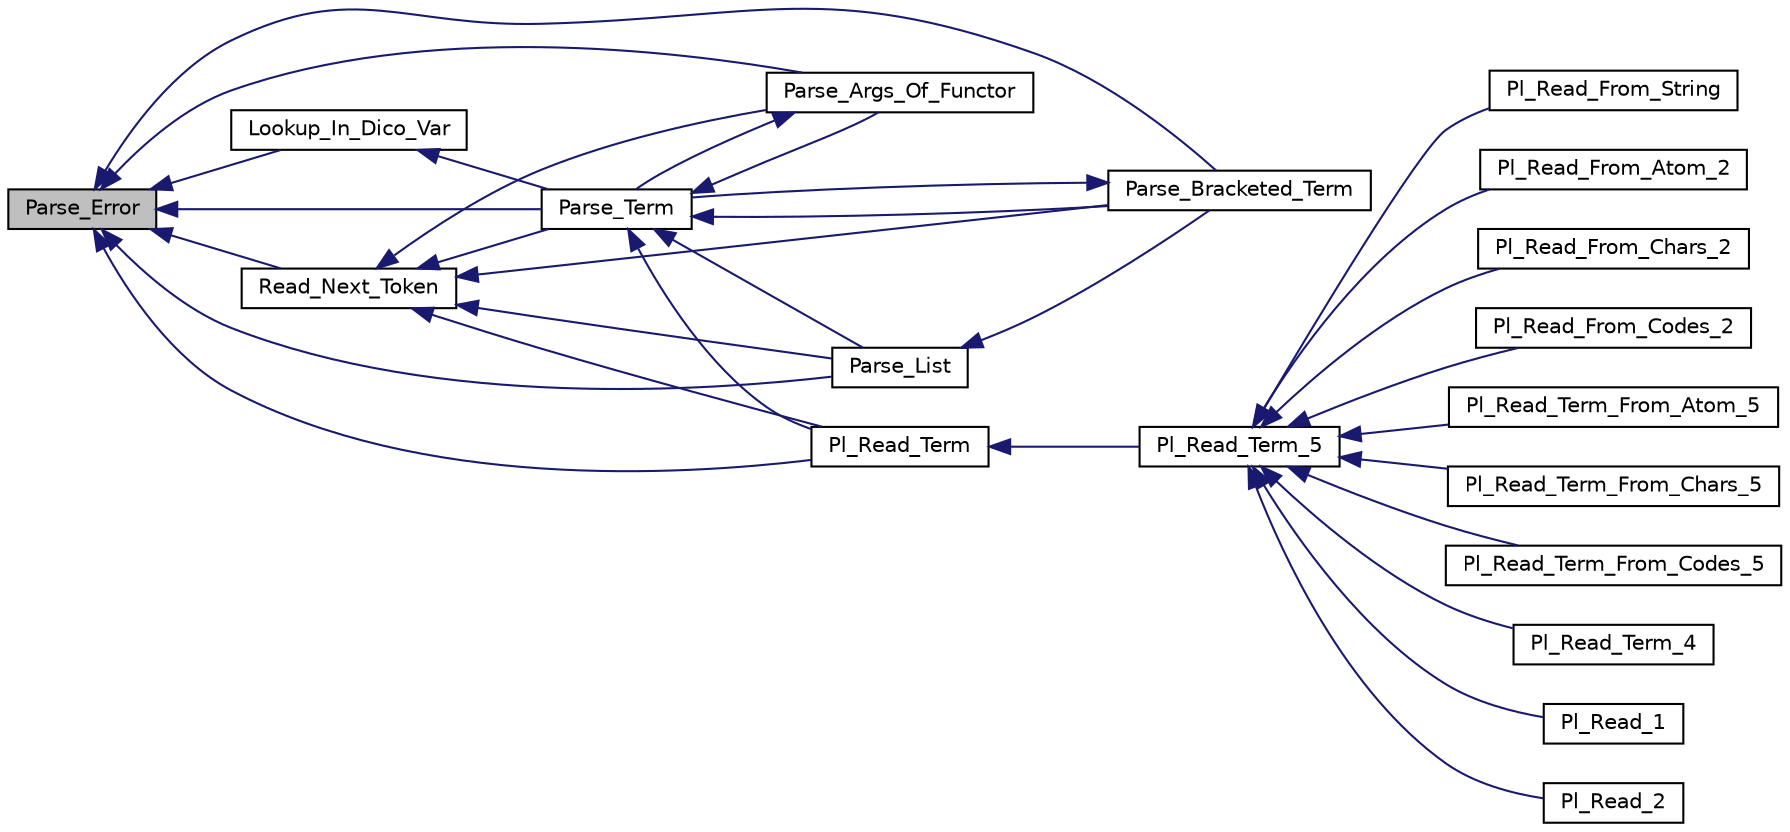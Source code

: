 digraph "Parse_Error"
{
  edge [fontname="Helvetica",fontsize="10",labelfontname="Helvetica",labelfontsize="10"];
  node [fontname="Helvetica",fontsize="10",shape=record];
  rankdir="LR";
  Node1 [label="Parse_Error",height=0.2,width=0.4,color="black", fillcolor="grey75", style="filled", fontcolor="black"];
  Node1 -> Node2 [dir="back",color="midnightblue",fontsize="10",style="solid"];
  Node2 [label="Read_Next_Token",height=0.2,width=0.4,color="black", fillcolor="white", style="filled",URL="$parse__supp_8c.html#a5168feee956bd33cc5cfdef4e1b98ce2"];
  Node2 -> Node3 [dir="back",color="midnightblue",fontsize="10",style="solid"];
  Node3 [label="Pl_Read_Term",height=0.2,width=0.4,color="black", fillcolor="white", style="filled",URL="$parse__supp_8h.html#a64d906da2798112a3c398b00f9741139"];
  Node3 -> Node4 [dir="back",color="midnightblue",fontsize="10",style="solid"];
  Node4 [label="Pl_Read_Term_5",height=0.2,width=0.4,color="black", fillcolor="white", style="filled",URL="$read__c_8c.html#ad383d406378b7b22f08a8382d1a80fb0"];
  Node4 -> Node5 [dir="back",color="midnightblue",fontsize="10",style="solid"];
  Node5 [label="Pl_Read_From_String",height=0.2,width=0.4,color="black", fillcolor="white", style="filled",URL="$const__io__c_8c.html#ab1870dca5b94f316ea69c739eb50a434"];
  Node4 -> Node6 [dir="back",color="midnightblue",fontsize="10",style="solid"];
  Node6 [label="Pl_Read_From_Atom_2",height=0.2,width=0.4,color="black", fillcolor="white", style="filled",URL="$const__io__c_8c.html#a75deece217063fb44a56e2e1e2111896"];
  Node4 -> Node7 [dir="back",color="midnightblue",fontsize="10",style="solid"];
  Node7 [label="Pl_Read_From_Chars_2",height=0.2,width=0.4,color="black", fillcolor="white", style="filled",URL="$const__io__c_8c.html#a4c0c2e76d2a48de5b1be98292298c3b1"];
  Node4 -> Node8 [dir="back",color="midnightblue",fontsize="10",style="solid"];
  Node8 [label="Pl_Read_From_Codes_2",height=0.2,width=0.4,color="black", fillcolor="white", style="filled",URL="$const__io__c_8c.html#a66a57821f6bc65641c878166b5c80c52"];
  Node4 -> Node9 [dir="back",color="midnightblue",fontsize="10",style="solid"];
  Node9 [label="Pl_Read_Term_From_Atom_5",height=0.2,width=0.4,color="black", fillcolor="white", style="filled",URL="$const__io__c_8c.html#aae76aaaee5268d487027179f43e796aa"];
  Node4 -> Node10 [dir="back",color="midnightblue",fontsize="10",style="solid"];
  Node10 [label="Pl_Read_Term_From_Chars_5",height=0.2,width=0.4,color="black", fillcolor="white", style="filled",URL="$const__io__c_8c.html#ad74775c98c90c1dd5b50e079d7e44a4d"];
  Node4 -> Node11 [dir="back",color="midnightblue",fontsize="10",style="solid"];
  Node11 [label="Pl_Read_Term_From_Codes_5",height=0.2,width=0.4,color="black", fillcolor="white", style="filled",URL="$const__io__c_8c.html#ae8b13c6f888f8c79bffa8e65a2c5b600"];
  Node4 -> Node12 [dir="back",color="midnightblue",fontsize="10",style="solid"];
  Node12 [label="Pl_Read_Term_4",height=0.2,width=0.4,color="black", fillcolor="white", style="filled",URL="$read__c_8c.html#ac5d31efcd05110182afee4d3d3a3c1da"];
  Node4 -> Node13 [dir="back",color="midnightblue",fontsize="10",style="solid"];
  Node13 [label="Pl_Read_1",height=0.2,width=0.4,color="black", fillcolor="white", style="filled",URL="$read__c_8c.html#a096f5ea03ecdb63b680501b55246e86d"];
  Node4 -> Node14 [dir="back",color="midnightblue",fontsize="10",style="solid"];
  Node14 [label="Pl_Read_2",height=0.2,width=0.4,color="black", fillcolor="white", style="filled",URL="$read__c_8c.html#a5875a10dde57265c7d0bbfe398c547a2"];
  Node2 -> Node15 [dir="back",color="midnightblue",fontsize="10",style="solid"];
  Node15 [label="Parse_Term",height=0.2,width=0.4,color="black", fillcolor="white", style="filled",URL="$parse__supp_8c.html#ae03e3588605a54ec801f9f52c3983921"];
  Node15 -> Node3 [dir="back",color="midnightblue",fontsize="10",style="solid"];
  Node15 -> Node16 [dir="back",color="midnightblue",fontsize="10",style="solid"];
  Node16 [label="Parse_Args_Of_Functor",height=0.2,width=0.4,color="black", fillcolor="white", style="filled",URL="$parse__supp_8c.html#a91129321b0656be20577914e71efd7fb"];
  Node16 -> Node15 [dir="back",color="midnightblue",fontsize="10",style="solid"];
  Node15 -> Node17 [dir="back",color="midnightblue",fontsize="10",style="solid"];
  Node17 [label="Parse_Bracketed_Term",height=0.2,width=0.4,color="black", fillcolor="white", style="filled",URL="$parse__supp_8c.html#a5279315d52439bb2d9142ce22451dd0f"];
  Node17 -> Node15 [dir="back",color="midnightblue",fontsize="10",style="solid"];
  Node15 -> Node18 [dir="back",color="midnightblue",fontsize="10",style="solid"];
  Node18 [label="Parse_List",height=0.2,width=0.4,color="black", fillcolor="white", style="filled",URL="$parse__supp_8c.html#ab52e6752bd14d107f8e3c6e9308c077b"];
  Node18 -> Node17 [dir="back",color="midnightblue",fontsize="10",style="solid"];
  Node2 -> Node16 [dir="back",color="midnightblue",fontsize="10",style="solid"];
  Node2 -> Node17 [dir="back",color="midnightblue",fontsize="10",style="solid"];
  Node2 -> Node18 [dir="back",color="midnightblue",fontsize="10",style="solid"];
  Node1 -> Node3 [dir="back",color="midnightblue",fontsize="10",style="solid"];
  Node1 -> Node15 [dir="back",color="midnightblue",fontsize="10",style="solid"];
  Node1 -> Node16 [dir="back",color="midnightblue",fontsize="10",style="solid"];
  Node1 -> Node17 [dir="back",color="midnightblue",fontsize="10",style="solid"];
  Node1 -> Node18 [dir="back",color="midnightblue",fontsize="10",style="solid"];
  Node1 -> Node19 [dir="back",color="midnightblue",fontsize="10",style="solid"];
  Node19 [label="Lookup_In_Dico_Var",height=0.2,width=0.4,color="black", fillcolor="white", style="filled",URL="$parse__supp_8c.html#a802708dfcbf898be4f1c39051c515b04"];
  Node19 -> Node15 [dir="back",color="midnightblue",fontsize="10",style="solid"];
}
